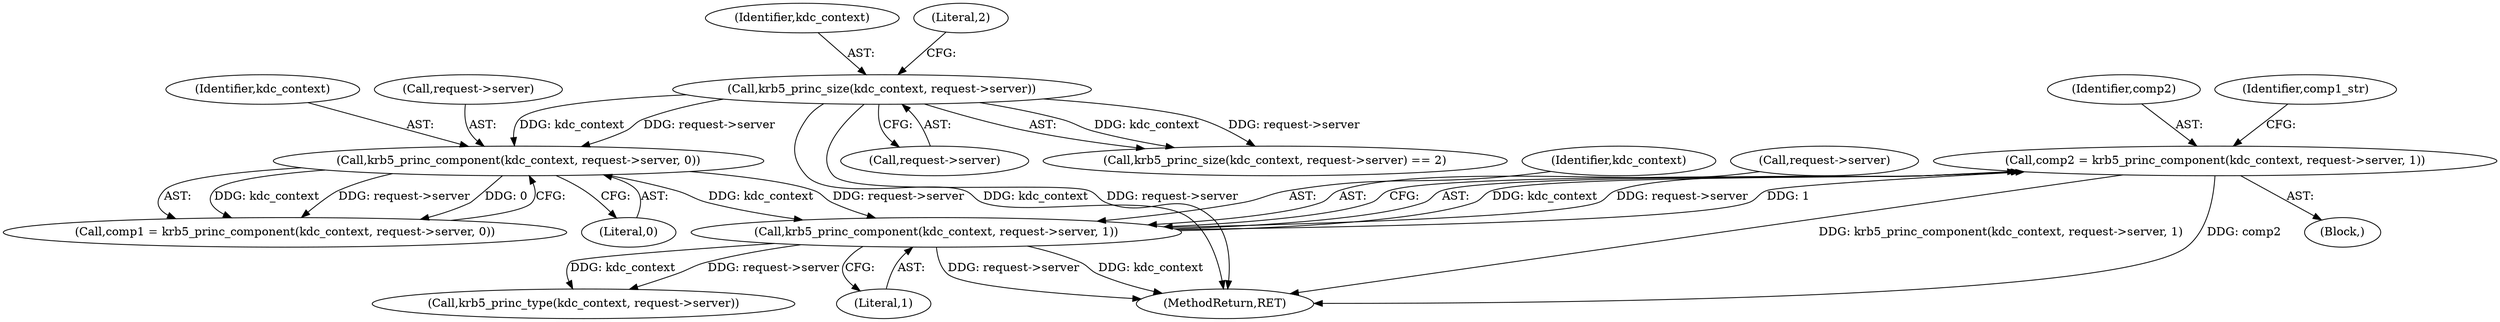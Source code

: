 digraph "0_krb5_8ee70ec63931d1e38567905387ab9b1d45734d81@pointer" {
"1000160" [label="(Call,comp2 = krb5_princ_component(kdc_context, request->server, 1))"];
"1000162" [label="(Call,krb5_princ_component(kdc_context, request->server, 1))"];
"1000154" [label="(Call,krb5_princ_component(kdc_context, request->server, 0))"];
"1000145" [label="(Call,krb5_princ_size(kdc_context, request->server))"];
"1000154" [label="(Call,krb5_princ_component(kdc_context, request->server, 0))"];
"1000146" [label="(Identifier,kdc_context)"];
"1000155" [label="(Identifier,kdc_context)"];
"1000408" [label="(MethodReturn,RET)"];
"1000152" [label="(Call,comp1 = krb5_princ_component(kdc_context, request->server, 0))"];
"1000159" [label="(Literal,0)"];
"1000162" [label="(Call,krb5_princ_component(kdc_context, request->server, 1))"];
"1000145" [label="(Call,krb5_princ_size(kdc_context, request->server))"];
"1000150" [label="(Literal,2)"];
"1000161" [label="(Identifier,comp2)"];
"1000163" [label="(Identifier,kdc_context)"];
"1000164" [label="(Call,request->server)"];
"1000151" [label="(Block,)"];
"1000156" [label="(Call,request->server)"];
"1000160" [label="(Call,comp2 = krb5_princ_component(kdc_context, request->server, 1))"];
"1000169" [label="(Identifier,comp1_str)"];
"1000203" [label="(Call,krb5_princ_type(kdc_context, request->server))"];
"1000147" [label="(Call,request->server)"];
"1000144" [label="(Call,krb5_princ_size(kdc_context, request->server) == 2)"];
"1000167" [label="(Literal,1)"];
"1000160" -> "1000151"  [label="AST: "];
"1000160" -> "1000162"  [label="CFG: "];
"1000161" -> "1000160"  [label="AST: "];
"1000162" -> "1000160"  [label="AST: "];
"1000169" -> "1000160"  [label="CFG: "];
"1000160" -> "1000408"  [label="DDG: krb5_princ_component(kdc_context, request->server, 1)"];
"1000160" -> "1000408"  [label="DDG: comp2"];
"1000162" -> "1000160"  [label="DDG: kdc_context"];
"1000162" -> "1000160"  [label="DDG: request->server"];
"1000162" -> "1000160"  [label="DDG: 1"];
"1000162" -> "1000167"  [label="CFG: "];
"1000163" -> "1000162"  [label="AST: "];
"1000164" -> "1000162"  [label="AST: "];
"1000167" -> "1000162"  [label="AST: "];
"1000162" -> "1000408"  [label="DDG: request->server"];
"1000162" -> "1000408"  [label="DDG: kdc_context"];
"1000154" -> "1000162"  [label="DDG: kdc_context"];
"1000154" -> "1000162"  [label="DDG: request->server"];
"1000162" -> "1000203"  [label="DDG: kdc_context"];
"1000162" -> "1000203"  [label="DDG: request->server"];
"1000154" -> "1000152"  [label="AST: "];
"1000154" -> "1000159"  [label="CFG: "];
"1000155" -> "1000154"  [label="AST: "];
"1000156" -> "1000154"  [label="AST: "];
"1000159" -> "1000154"  [label="AST: "];
"1000152" -> "1000154"  [label="CFG: "];
"1000154" -> "1000152"  [label="DDG: kdc_context"];
"1000154" -> "1000152"  [label="DDG: request->server"];
"1000154" -> "1000152"  [label="DDG: 0"];
"1000145" -> "1000154"  [label="DDG: kdc_context"];
"1000145" -> "1000154"  [label="DDG: request->server"];
"1000145" -> "1000144"  [label="AST: "];
"1000145" -> "1000147"  [label="CFG: "];
"1000146" -> "1000145"  [label="AST: "];
"1000147" -> "1000145"  [label="AST: "];
"1000150" -> "1000145"  [label="CFG: "];
"1000145" -> "1000408"  [label="DDG: kdc_context"];
"1000145" -> "1000408"  [label="DDG: request->server"];
"1000145" -> "1000144"  [label="DDG: kdc_context"];
"1000145" -> "1000144"  [label="DDG: request->server"];
}
